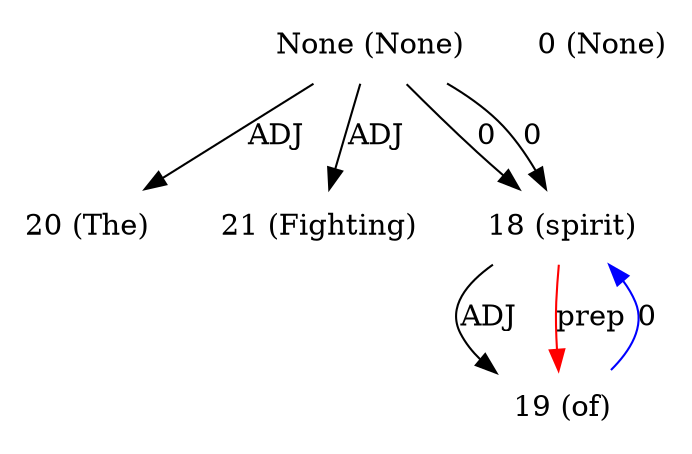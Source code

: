 digraph G{
edge [dir=forward]
node [shape=plaintext]

None [label="None (None)"]
None -> 20 [label="ADJ"]
None -> 21 [label="ADJ"]
None [label="None (None)"]
None -> 18 [label="0"]
None [label="None (None)"]
None -> 18 [label="0"]
0 [label="0 (None)"]
18 [label="18 (spirit)"]
18 -> 19 [label="ADJ"]
19 [label="19 (of)"]
19 -> 18 [label="0", color="blue"]
18 -> 19 [label="prep", color="red"]
20 [label="20 (The)"]
21 [label="21 (Fighting)"]
}
